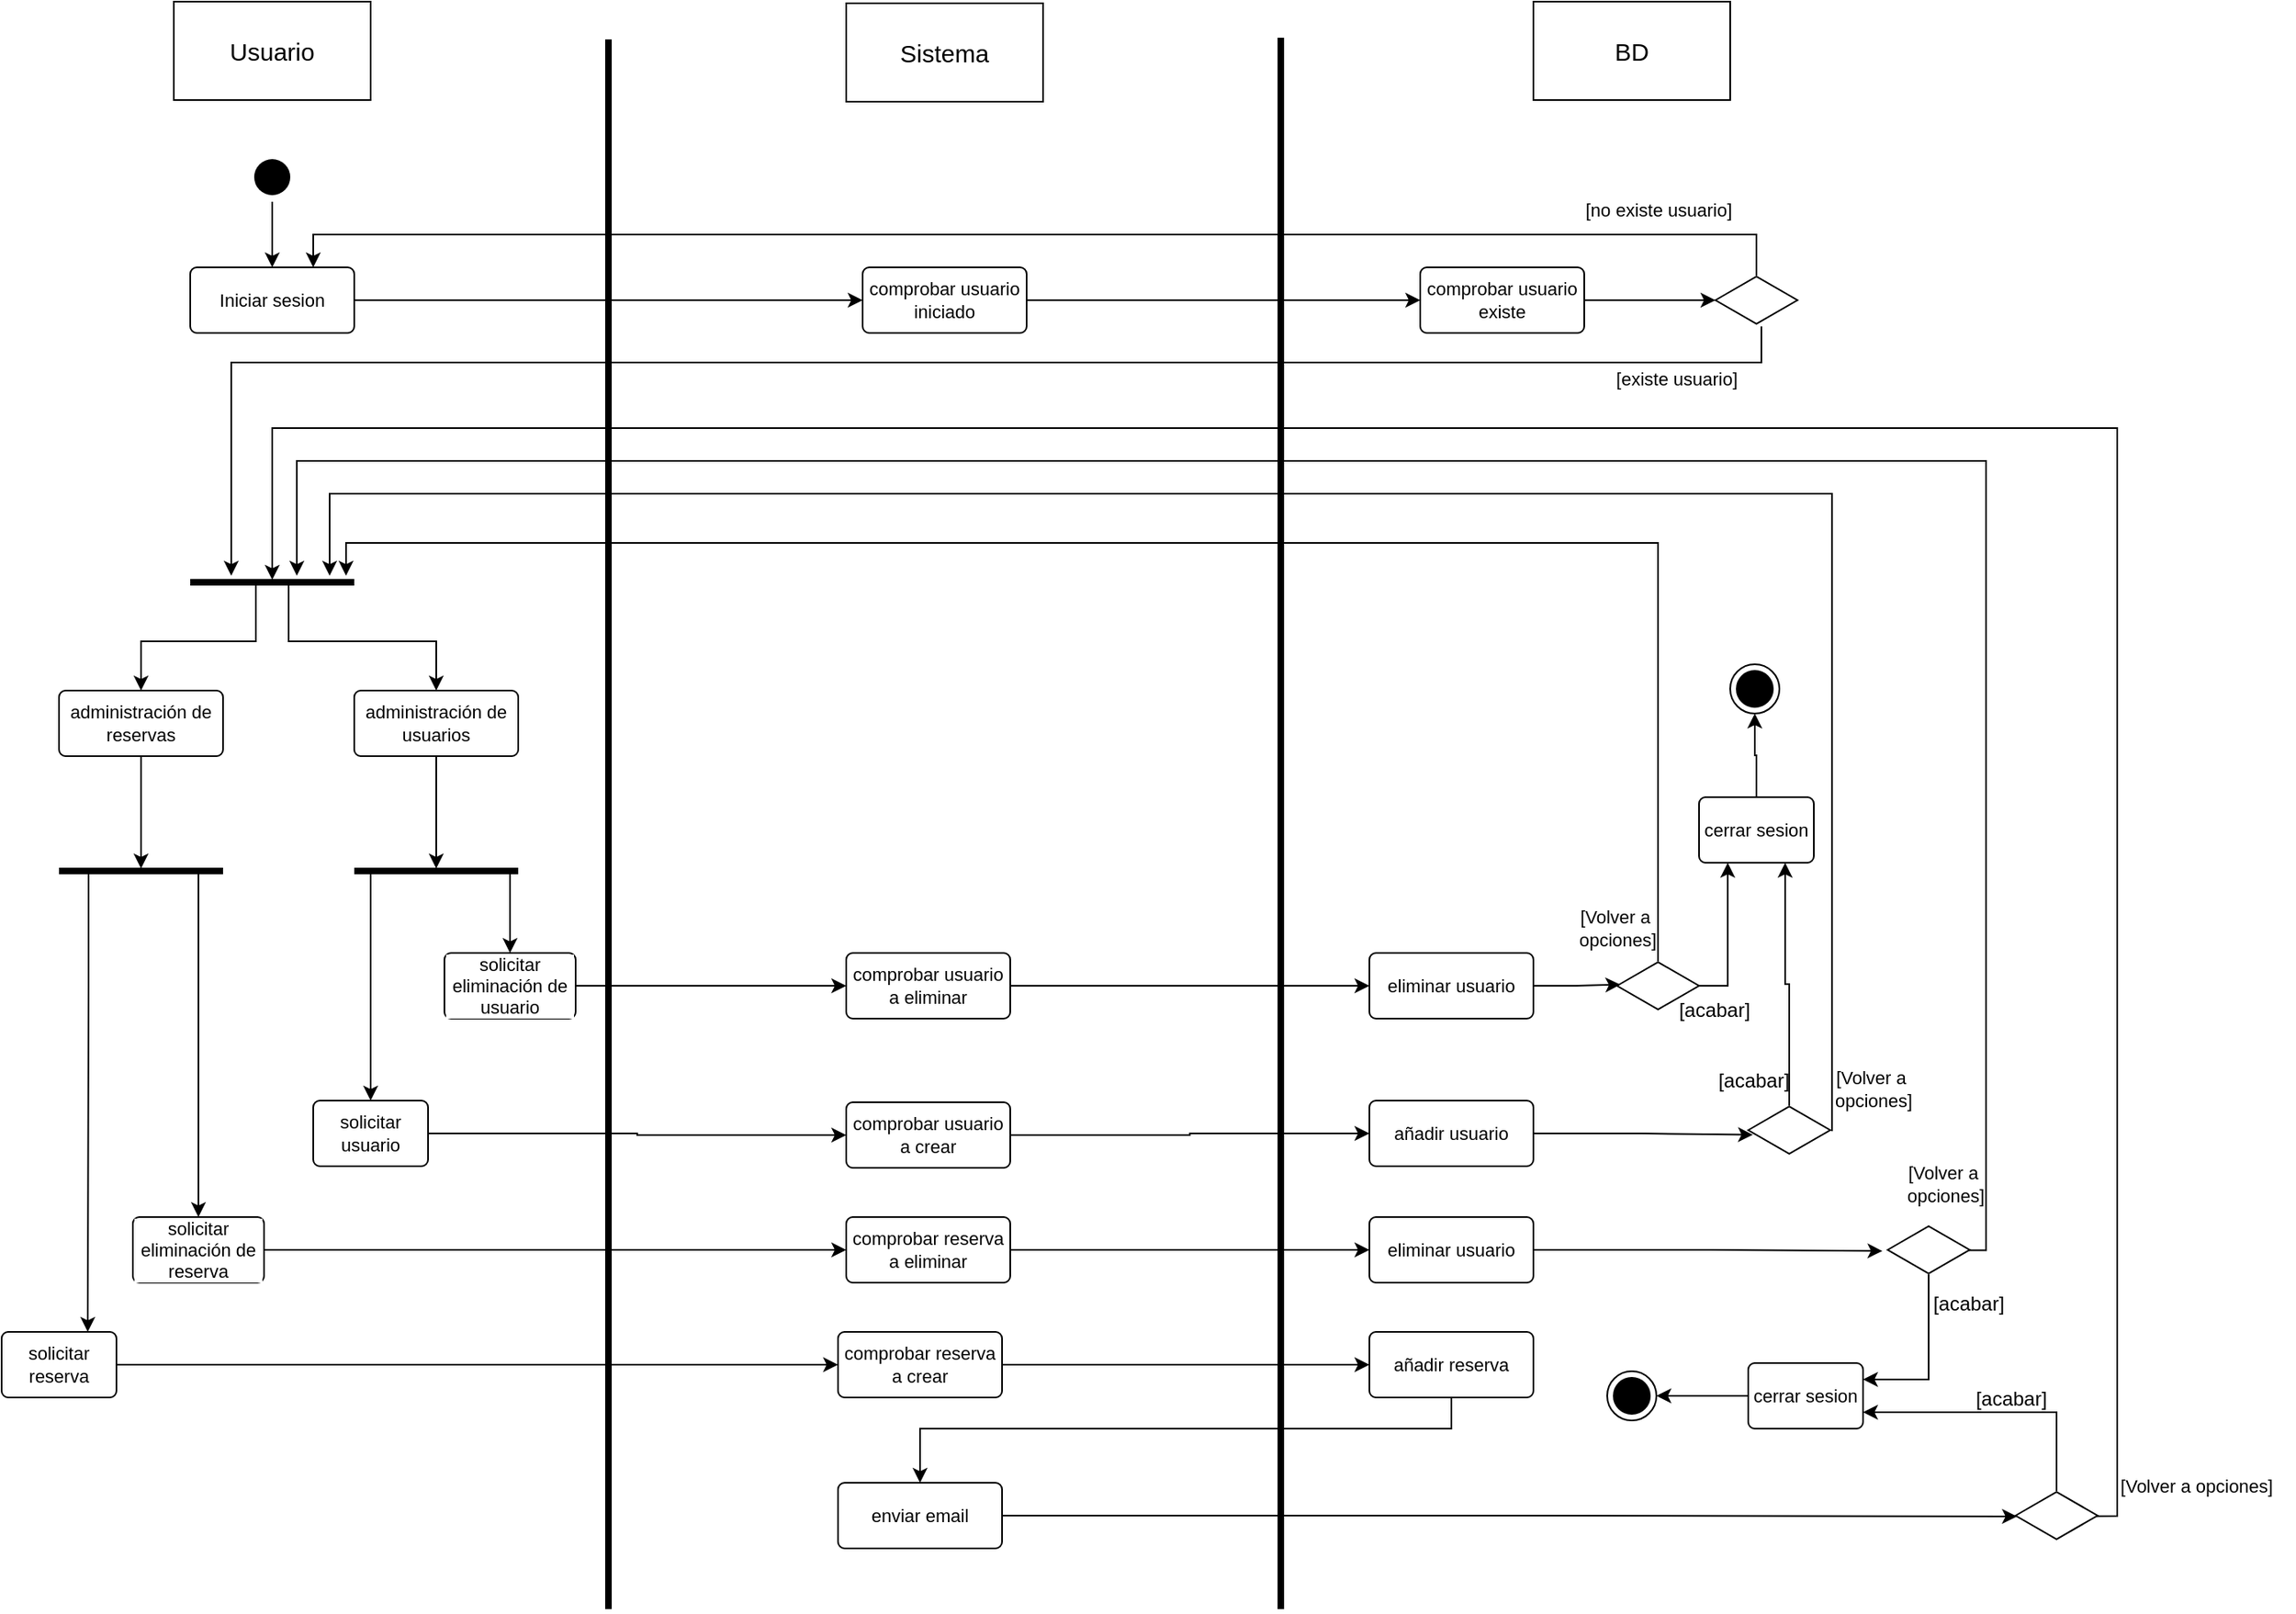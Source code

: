 <mxfile version="26.0.13">
  <diagram id="s1trBvyRT2NnaXZPGw22" name="Página-1">
    <mxGraphModel dx="1615" dy="857" grid="1" gridSize="10" guides="1" tooltips="1" connect="1" arrows="1" fold="1" page="1" pageScale="1" pageWidth="1654" pageHeight="1169" math="0" shadow="0">
      <root>
        <mxCell id="0" />
        <mxCell id="1" parent="0" />
        <mxCell id="XmOx4jlido6xDRWtF4v5-1" value="&lt;font style=&quot;font-size: 15px;&quot;&gt;Usuario&lt;/font&gt;" style="rounded=0;whiteSpace=wrap;html=1;fontFamily=Helvetica;fontSize=11;fontColor=default;labelBackgroundColor=default;" parent="1" vertex="1">
          <mxGeometry x="275" y="80" width="120" height="60" as="geometry" />
        </mxCell>
        <mxCell id="XmOx4jlido6xDRWtF4v5-2" value="&lt;font style=&quot;font-size: 15px;&quot;&gt;Sistema&lt;/font&gt;" style="rounded=0;whiteSpace=wrap;html=1;fontFamily=Helvetica;fontSize=11;fontColor=default;labelBackgroundColor=default;" parent="1" vertex="1">
          <mxGeometry x="685" y="81" width="120" height="60" as="geometry" />
        </mxCell>
        <mxCell id="XmOx4jlido6xDRWtF4v5-3" value="&lt;font style=&quot;font-size: 15px;&quot;&gt;BD&lt;/font&gt;" style="rounded=0;whiteSpace=wrap;html=1;fontFamily=Helvetica;fontSize=11;fontColor=default;labelBackgroundColor=default;" parent="1" vertex="1">
          <mxGeometry x="1104" y="80" width="120" height="60" as="geometry" />
        </mxCell>
        <mxCell id="XmOx4jlido6xDRWtF4v5-4" value="" style="line;strokeWidth=4;direction=south;html=1;perimeter=backbonePerimeter;points=[];outlineConnect=0;fontFamily=Helvetica;fontSize=11;fontColor=default;labelBackgroundColor=default;" parent="1" vertex="1">
          <mxGeometry x="535" y="103" width="10" height="957" as="geometry" />
        </mxCell>
        <mxCell id="XmOx4jlido6xDRWtF4v5-5" value="" style="line;strokeWidth=4;direction=south;html=1;perimeter=backbonePerimeter;points=[];outlineConnect=0;fontFamily=Helvetica;fontSize=11;fontColor=default;labelBackgroundColor=default;" parent="1" vertex="1">
          <mxGeometry x="945" y="102" width="10" height="958" as="geometry" />
        </mxCell>
        <mxCell id="XmOx4jlido6xDRWtF4v5-8" style="edgeStyle=orthogonalEdgeStyle;rounded=0;orthogonalLoop=1;jettySize=auto;html=1;entryX=0.5;entryY=0;entryDx=0;entryDy=0;" parent="1" source="XmOx4jlido6xDRWtF4v5-6" target="XmOx4jlido6xDRWtF4v5-7" edge="1">
          <mxGeometry relative="1" as="geometry" />
        </mxCell>
        <mxCell id="XmOx4jlido6xDRWtF4v5-6" value="" style="ellipse;html=1;shape=endState;fillColor=#000000;strokeColor=none;" parent="1" vertex="1">
          <mxGeometry x="320" y="172" width="30" height="30" as="geometry" />
        </mxCell>
        <mxCell id="XmOx4jlido6xDRWtF4v5-12" style="edgeStyle=orthogonalEdgeStyle;rounded=0;orthogonalLoop=1;jettySize=auto;html=1;entryX=0;entryY=0.5;entryDx=0;entryDy=0;" parent="1" source="XmOx4jlido6xDRWtF4v5-7" target="XmOx4jlido6xDRWtF4v5-9" edge="1">
          <mxGeometry relative="1" as="geometry" />
        </mxCell>
        <mxCell id="XmOx4jlido6xDRWtF4v5-7" value="Iniciar sesion" style="rounded=1;arcSize=10;whiteSpace=wrap;html=1;align=center;fontFamily=Helvetica;fontSize=11;fontColor=default;labelBackgroundColor=default;" parent="1" vertex="1">
          <mxGeometry x="285" y="242" width="100" height="40" as="geometry" />
        </mxCell>
        <mxCell id="XmOx4jlido6xDRWtF4v5-13" style="edgeStyle=orthogonalEdgeStyle;rounded=0;orthogonalLoop=1;jettySize=auto;html=1;" parent="1" source="XmOx4jlido6xDRWtF4v5-9" target="XmOx4jlido6xDRWtF4v5-10" edge="1">
          <mxGeometry relative="1" as="geometry" />
        </mxCell>
        <mxCell id="XmOx4jlido6xDRWtF4v5-9" value="comprobar usuario iniciado" style="rounded=1;arcSize=10;whiteSpace=wrap;html=1;align=center;fontFamily=Helvetica;fontSize=11;fontColor=default;labelBackgroundColor=default;" parent="1" vertex="1">
          <mxGeometry x="695" y="242" width="100" height="40" as="geometry" />
        </mxCell>
        <mxCell id="XmOx4jlido6xDRWtF4v5-15" value="" style="edgeStyle=orthogonalEdgeStyle;rounded=0;orthogonalLoop=1;jettySize=auto;html=1;" parent="1" source="XmOx4jlido6xDRWtF4v5-10" target="XmOx4jlido6xDRWtF4v5-11" edge="1">
          <mxGeometry relative="1" as="geometry" />
        </mxCell>
        <mxCell id="XmOx4jlido6xDRWtF4v5-10" value="comprobar usuario existe" style="rounded=1;arcSize=10;whiteSpace=wrap;html=1;align=center;fontFamily=Helvetica;fontSize=11;fontColor=default;labelBackgroundColor=default;" parent="1" vertex="1">
          <mxGeometry x="1035" y="242" width="100" height="40" as="geometry" />
        </mxCell>
        <mxCell id="XmOx4jlido6xDRWtF4v5-18" style="edgeStyle=orthogonalEdgeStyle;rounded=0;orthogonalLoop=1;jettySize=auto;html=1;entryX=0.75;entryY=0;entryDx=0;entryDy=0;" parent="1" source="XmOx4jlido6xDRWtF4v5-11" target="XmOx4jlido6xDRWtF4v5-7" edge="1">
          <mxGeometry relative="1" as="geometry">
            <Array as="points">
              <mxPoint x="1240" y="222" />
              <mxPoint x="360" y="222" />
            </Array>
          </mxGeometry>
        </mxCell>
        <mxCell id="_rjSmBFEdL-mcAWbxqCO-2" style="edgeStyle=orthogonalEdgeStyle;rounded=0;orthogonalLoop=1;jettySize=auto;html=1;exitX=0.56;exitY=1.033;exitDx=0;exitDy=0;exitPerimeter=0;" parent="1" source="XmOx4jlido6xDRWtF4v5-11" edge="1">
          <mxGeometry relative="1" as="geometry">
            <Array as="points">
              <mxPoint x="1243" y="300" />
              <mxPoint x="310" y="300" />
            </Array>
            <mxPoint x="310" y="430" as="targetPoint" />
          </mxGeometry>
        </mxCell>
        <mxCell id="XmOx4jlido6xDRWtF4v5-11" value="" style="html=1;whiteSpace=wrap;aspect=fixed;shape=isoRectangle;fontFamily=Helvetica;fontSize=11;fontColor=default;labelBackgroundColor=default;" parent="1" vertex="1">
          <mxGeometry x="1215" y="247" width="50" height="30" as="geometry" />
        </mxCell>
        <mxCell id="XmOx4jlido6xDRWtF4v5-21" value="[no existe usuario]" style="text;html=1;align=center;verticalAlign=middle;resizable=0;points=[];autosize=1;strokeColor=none;fillColor=none;fontFamily=Helvetica;fontSize=11;fontColor=default;labelBackgroundColor=default;" parent="1" vertex="1">
          <mxGeometry x="1125" y="192" width="110" height="30" as="geometry" />
        </mxCell>
        <mxCell id="_rjSmBFEdL-mcAWbxqCO-5" style="edgeStyle=orthogonalEdgeStyle;rounded=0;orthogonalLoop=1;jettySize=auto;html=1;entryX=0.5;entryY=0;entryDx=0;entryDy=0;" parent="1" source="_rjSmBFEdL-mcAWbxqCO-1" target="_rjSmBFEdL-mcAWbxqCO-4" edge="1">
          <mxGeometry relative="1" as="geometry">
            <Array as="points">
              <mxPoint x="325" y="470" />
              <mxPoint x="255" y="470" />
            </Array>
          </mxGeometry>
        </mxCell>
        <mxCell id="_rjSmBFEdL-mcAWbxqCO-6" style="edgeStyle=orthogonalEdgeStyle;rounded=0;orthogonalLoop=1;jettySize=auto;html=1;entryX=0.5;entryY=0;entryDx=0;entryDy=0;" parent="1" source="_rjSmBFEdL-mcAWbxqCO-1" target="_rjSmBFEdL-mcAWbxqCO-3" edge="1">
          <mxGeometry relative="1" as="geometry">
            <Array as="points">
              <mxPoint x="345" y="470" />
              <mxPoint x="435" y="470" />
            </Array>
          </mxGeometry>
        </mxCell>
        <mxCell id="_rjSmBFEdL-mcAWbxqCO-1" value="" style="line;strokeWidth=4;direction=south;html=1;perimeter=backbonePerimeter;points=[];outlineConnect=0;fontFamily=Helvetica;fontSize=11;fontColor=default;labelBackgroundColor=default;rotation=-90;" parent="1" vertex="1">
          <mxGeometry x="330" y="384" width="10" height="100" as="geometry" />
        </mxCell>
        <mxCell id="_rjSmBFEdL-mcAWbxqCO-10" style="edgeStyle=orthogonalEdgeStyle;rounded=0;orthogonalLoop=1;jettySize=auto;html=1;" parent="1" source="_rjSmBFEdL-mcAWbxqCO-3" target="_rjSmBFEdL-mcAWbxqCO-8" edge="1">
          <mxGeometry relative="1" as="geometry" />
        </mxCell>
        <mxCell id="_rjSmBFEdL-mcAWbxqCO-3" value="administración de usuarios" style="rounded=1;arcSize=10;whiteSpace=wrap;html=1;align=center;fontFamily=Helvetica;fontSize=11;fontColor=default;labelBackgroundColor=default;" parent="1" vertex="1">
          <mxGeometry x="385" y="500" width="100" height="40" as="geometry" />
        </mxCell>
        <mxCell id="_rjSmBFEdL-mcAWbxqCO-9" style="edgeStyle=orthogonalEdgeStyle;rounded=0;orthogonalLoop=1;jettySize=auto;html=1;" parent="1" source="_rjSmBFEdL-mcAWbxqCO-4" target="_rjSmBFEdL-mcAWbxqCO-7" edge="1">
          <mxGeometry relative="1" as="geometry" />
        </mxCell>
        <mxCell id="_rjSmBFEdL-mcAWbxqCO-4" value="administración de reservas" style="rounded=1;arcSize=10;whiteSpace=wrap;html=1;align=center;fontFamily=Helvetica;fontSize=11;fontColor=default;labelBackgroundColor=default;" parent="1" vertex="1">
          <mxGeometry x="205" y="500" width="100" height="40" as="geometry" />
        </mxCell>
        <mxCell id="_rjSmBFEdL-mcAWbxqCO-19" style="edgeStyle=orthogonalEdgeStyle;rounded=0;orthogonalLoop=1;jettySize=auto;html=1;entryX=0.5;entryY=0;entryDx=0;entryDy=0;" parent="1" source="_rjSmBFEdL-mcAWbxqCO-7" target="_rjSmBFEdL-mcAWbxqCO-17" edge="1">
          <mxGeometry relative="1" as="geometry">
            <Array as="points">
              <mxPoint x="290" y="658" />
              <mxPoint x="290" y="658" />
            </Array>
          </mxGeometry>
        </mxCell>
        <mxCell id="_rjSmBFEdL-mcAWbxqCO-53" style="edgeStyle=orthogonalEdgeStyle;rounded=0;orthogonalLoop=1;jettySize=auto;html=1;entryX=0.75;entryY=0;entryDx=0;entryDy=0;" parent="1" source="_rjSmBFEdL-mcAWbxqCO-7" target="_rjSmBFEdL-mcAWbxqCO-11" edge="1">
          <mxGeometry relative="1" as="geometry">
            <Array as="points">
              <mxPoint x="223" y="680" />
              <mxPoint x="223" y="680" />
            </Array>
          </mxGeometry>
        </mxCell>
        <mxCell id="_rjSmBFEdL-mcAWbxqCO-7" value="" style="line;strokeWidth=4;direction=south;html=1;perimeter=backbonePerimeter;points=[];outlineConnect=0;fontFamily=Helvetica;fontSize=11;fontColor=default;labelBackgroundColor=default;rotation=-90;" parent="1" vertex="1">
          <mxGeometry x="250" y="560" width="10" height="100" as="geometry" />
        </mxCell>
        <mxCell id="_rjSmBFEdL-mcAWbxqCO-20" style="edgeStyle=orthogonalEdgeStyle;rounded=0;orthogonalLoop=1;jettySize=auto;html=1;entryX=0.5;entryY=0;entryDx=0;entryDy=0;" parent="1" source="_rjSmBFEdL-mcAWbxqCO-8" target="_rjSmBFEdL-mcAWbxqCO-14" edge="1">
          <mxGeometry relative="1" as="geometry">
            <Array as="points">
              <mxPoint x="395" y="628" />
              <mxPoint x="395" y="628" />
            </Array>
          </mxGeometry>
        </mxCell>
        <mxCell id="_rjSmBFEdL-mcAWbxqCO-21" style="edgeStyle=orthogonalEdgeStyle;rounded=0;orthogonalLoop=1;jettySize=auto;html=1;entryX=0.5;entryY=0;entryDx=0;entryDy=0;" parent="1" source="_rjSmBFEdL-mcAWbxqCO-8" target="_rjSmBFEdL-mcAWbxqCO-15" edge="1">
          <mxGeometry relative="1" as="geometry">
            <Array as="points">
              <mxPoint x="480" y="628" />
              <mxPoint x="480" y="628" />
            </Array>
          </mxGeometry>
        </mxCell>
        <mxCell id="_rjSmBFEdL-mcAWbxqCO-8" value="" style="line;strokeWidth=4;direction=south;html=1;perimeter=backbonePerimeter;points=[];outlineConnect=0;fontFamily=Helvetica;fontSize=11;fontColor=default;labelBackgroundColor=default;rotation=-90;" parent="1" vertex="1">
          <mxGeometry x="430" y="560" width="10" height="100" as="geometry" />
        </mxCell>
        <mxCell id="_rjSmBFEdL-mcAWbxqCO-54" style="edgeStyle=orthogonalEdgeStyle;rounded=0;orthogonalLoop=1;jettySize=auto;html=1;entryX=0;entryY=0.5;entryDx=0;entryDy=0;" parent="1" source="_rjSmBFEdL-mcAWbxqCO-11" target="_rjSmBFEdL-mcAWbxqCO-25" edge="1">
          <mxGeometry relative="1" as="geometry" />
        </mxCell>
        <mxCell id="_rjSmBFEdL-mcAWbxqCO-11" value="solicitar reserva" style="rounded=1;arcSize=10;whiteSpace=wrap;html=1;align=center;fontFamily=Helvetica;fontSize=11;fontColor=default;labelBackgroundColor=default;" parent="1" vertex="1">
          <mxGeometry x="170" y="891" width="70" height="40" as="geometry" />
        </mxCell>
        <mxCell id="_rjSmBFEdL-mcAWbxqCO-38" style="edgeStyle=orthogonalEdgeStyle;rounded=0;orthogonalLoop=1;jettySize=auto;html=1;entryX=0;entryY=0.5;entryDx=0;entryDy=0;" parent="1" source="_rjSmBFEdL-mcAWbxqCO-14" target="_rjSmBFEdL-mcAWbxqCO-37" edge="1">
          <mxGeometry relative="1" as="geometry" />
        </mxCell>
        <mxCell id="_rjSmBFEdL-mcAWbxqCO-14" value="solicitar usuario" style="rounded=1;arcSize=10;whiteSpace=wrap;html=1;align=center;fontFamily=Helvetica;fontSize=11;fontColor=default;labelBackgroundColor=default;" parent="1" vertex="1">
          <mxGeometry x="360" y="750" width="70" height="40" as="geometry" />
        </mxCell>
        <mxCell id="_rjSmBFEdL-mcAWbxqCO-26" style="edgeStyle=orthogonalEdgeStyle;rounded=0;orthogonalLoop=1;jettySize=auto;html=1;entryX=0;entryY=0.5;entryDx=0;entryDy=0;" parent="1" source="_rjSmBFEdL-mcAWbxqCO-15" target="_rjSmBFEdL-mcAWbxqCO-22" edge="1">
          <mxGeometry relative="1" as="geometry" />
        </mxCell>
        <mxCell id="_rjSmBFEdL-mcAWbxqCO-15" value="solicitar eliminación de usuario" style="rounded=1;arcSize=10;whiteSpace=wrap;html=1;align=center;fontFamily=Helvetica;fontSize=11;fontColor=default;labelBackgroundColor=default;" parent="1" vertex="1">
          <mxGeometry x="440" y="660" width="80" height="40" as="geometry" />
        </mxCell>
        <mxCell id="_rjSmBFEdL-mcAWbxqCO-46" style="edgeStyle=orthogonalEdgeStyle;rounded=0;orthogonalLoop=1;jettySize=auto;html=1;entryX=0;entryY=0.5;entryDx=0;entryDy=0;" parent="1" source="_rjSmBFEdL-mcAWbxqCO-17" target="_rjSmBFEdL-mcAWbxqCO-45" edge="1">
          <mxGeometry relative="1" as="geometry" />
        </mxCell>
        <mxCell id="_rjSmBFEdL-mcAWbxqCO-17" value="solicitar eliminación de reserva" style="rounded=1;arcSize=10;whiteSpace=wrap;html=1;align=center;fontFamily=Helvetica;fontSize=11;fontColor=default;labelBackgroundColor=default;" parent="1" vertex="1">
          <mxGeometry x="250" y="821" width="80" height="40" as="geometry" />
        </mxCell>
        <mxCell id="_rjSmBFEdL-mcAWbxqCO-28" style="edgeStyle=orthogonalEdgeStyle;rounded=0;orthogonalLoop=1;jettySize=auto;html=1;entryX=0;entryY=0.5;entryDx=0;entryDy=0;" parent="1" source="_rjSmBFEdL-mcAWbxqCO-22" target="_rjSmBFEdL-mcAWbxqCO-27" edge="1">
          <mxGeometry relative="1" as="geometry" />
        </mxCell>
        <mxCell id="_rjSmBFEdL-mcAWbxqCO-22" value="comprobar usuario&lt;div&gt;a eliminar&lt;/div&gt;" style="rounded=1;arcSize=10;whiteSpace=wrap;html=1;align=center;fontFamily=Helvetica;fontSize=11;fontColor=default;labelBackgroundColor=default;" parent="1" vertex="1">
          <mxGeometry x="685" y="660" width="100" height="40" as="geometry" />
        </mxCell>
        <mxCell id="_rjSmBFEdL-mcAWbxqCO-58" style="edgeStyle=orthogonalEdgeStyle;rounded=0;orthogonalLoop=1;jettySize=auto;html=1;entryX=0;entryY=0.5;entryDx=0;entryDy=0;" parent="1" source="_rjSmBFEdL-mcAWbxqCO-25" target="_rjSmBFEdL-mcAWbxqCO-55" edge="1">
          <mxGeometry relative="1" as="geometry" />
        </mxCell>
        <mxCell id="_rjSmBFEdL-mcAWbxqCO-25" value="comprobar reserva a crear" style="rounded=1;arcSize=10;whiteSpace=wrap;html=1;align=center;fontFamily=Helvetica;fontSize=11;fontColor=default;labelBackgroundColor=default;" parent="1" vertex="1">
          <mxGeometry x="680" y="891" width="100" height="40" as="geometry" />
        </mxCell>
        <mxCell id="_rjSmBFEdL-mcAWbxqCO-27" value="eliminar usuario" style="rounded=1;arcSize=10;whiteSpace=wrap;html=1;align=center;fontFamily=Helvetica;fontSize=11;fontColor=default;labelBackgroundColor=default;" parent="1" vertex="1">
          <mxGeometry x="1004" y="660" width="100" height="40" as="geometry" />
        </mxCell>
        <mxCell id="_rjSmBFEdL-mcAWbxqCO-36" style="edgeStyle=orthogonalEdgeStyle;rounded=0;orthogonalLoop=1;jettySize=auto;html=1;" parent="1" source="_rjSmBFEdL-mcAWbxqCO-29" edge="1">
          <mxGeometry relative="1" as="geometry">
            <mxPoint x="380" y="430" as="targetPoint" />
            <Array as="points">
              <mxPoint x="1180" y="410" />
              <mxPoint x="380" y="410" />
            </Array>
          </mxGeometry>
        </mxCell>
        <mxCell id="_rjSmBFEdL-mcAWbxqCO-73" style="edgeStyle=orthogonalEdgeStyle;rounded=0;orthogonalLoop=1;jettySize=auto;html=1;entryX=0.25;entryY=1;entryDx=0;entryDy=0;" parent="1" source="_rjSmBFEdL-mcAWbxqCO-29" target="_rjSmBFEdL-mcAWbxqCO-66" edge="1">
          <mxGeometry relative="1" as="geometry">
            <Array as="points">
              <mxPoint x="1223" y="680" />
            </Array>
          </mxGeometry>
        </mxCell>
        <mxCell id="_rjSmBFEdL-mcAWbxqCO-29" value="" style="html=1;whiteSpace=wrap;aspect=fixed;shape=isoRectangle;fontFamily=Helvetica;fontSize=11;fontColor=default;labelBackgroundColor=default;" parent="1" vertex="1">
          <mxGeometry x="1155" y="665" width="50" height="30" as="geometry" />
        </mxCell>
        <mxCell id="_rjSmBFEdL-mcAWbxqCO-30" style="edgeStyle=orthogonalEdgeStyle;rounded=0;orthogonalLoop=1;jettySize=auto;html=1;entryX=0.04;entryY=0.475;entryDx=0;entryDy=0;entryPerimeter=0;" parent="1" source="_rjSmBFEdL-mcAWbxqCO-27" target="_rjSmBFEdL-mcAWbxqCO-29" edge="1">
          <mxGeometry relative="1" as="geometry" />
        </mxCell>
        <mxCell id="_rjSmBFEdL-mcAWbxqCO-41" style="edgeStyle=orthogonalEdgeStyle;rounded=0;orthogonalLoop=1;jettySize=auto;html=1;entryX=0;entryY=0.5;entryDx=0;entryDy=0;" parent="1" source="_rjSmBFEdL-mcAWbxqCO-37" target="_rjSmBFEdL-mcAWbxqCO-39" edge="1">
          <mxGeometry relative="1" as="geometry" />
        </mxCell>
        <mxCell id="_rjSmBFEdL-mcAWbxqCO-37" value="comprobar usuario a crear" style="rounded=1;arcSize=10;whiteSpace=wrap;html=1;align=center;fontFamily=Helvetica;fontSize=11;fontColor=default;labelBackgroundColor=default;" parent="1" vertex="1">
          <mxGeometry x="685" y="751" width="100" height="40" as="geometry" />
        </mxCell>
        <mxCell id="_rjSmBFEdL-mcAWbxqCO-39" value="añadir usuario" style="rounded=1;arcSize=10;whiteSpace=wrap;html=1;align=center;fontFamily=Helvetica;fontSize=11;fontColor=default;labelBackgroundColor=default;" parent="1" vertex="1">
          <mxGeometry x="1004" y="750" width="100" height="40" as="geometry" />
        </mxCell>
        <mxCell id="_rjSmBFEdL-mcAWbxqCO-44" style="edgeStyle=orthogonalEdgeStyle;rounded=0;orthogonalLoop=1;jettySize=auto;html=1;exitX=1.022;exitY=0.519;exitDx=0;exitDy=0;exitPerimeter=0;" parent="1" source="_rjSmBFEdL-mcAWbxqCO-40" edge="1">
          <mxGeometry relative="1" as="geometry">
            <Array as="points">
              <mxPoint x="1286" y="380" />
              <mxPoint x="370" y="380" />
            </Array>
            <mxPoint x="370" y="430" as="targetPoint" />
          </mxGeometry>
        </mxCell>
        <mxCell id="_rjSmBFEdL-mcAWbxqCO-72" style="edgeStyle=orthogonalEdgeStyle;rounded=0;orthogonalLoop=1;jettySize=auto;html=1;entryX=0.75;entryY=1;entryDx=0;entryDy=0;" parent="1" source="_rjSmBFEdL-mcAWbxqCO-40" target="_rjSmBFEdL-mcAWbxqCO-66" edge="1">
          <mxGeometry relative="1" as="geometry" />
        </mxCell>
        <mxCell id="_rjSmBFEdL-mcAWbxqCO-40" value="" style="html=1;whiteSpace=wrap;aspect=fixed;shape=isoRectangle;fontFamily=Helvetica;fontSize=11;fontColor=default;labelBackgroundColor=default;" parent="1" vertex="1">
          <mxGeometry x="1235" y="753" width="50" height="30" as="geometry" />
        </mxCell>
        <mxCell id="_rjSmBFEdL-mcAWbxqCO-43" style="edgeStyle=orthogonalEdgeStyle;rounded=0;orthogonalLoop=1;jettySize=auto;html=1;entryX=0.057;entryY=0.595;entryDx=0;entryDy=0;entryPerimeter=0;" parent="1" source="_rjSmBFEdL-mcAWbxqCO-39" target="_rjSmBFEdL-mcAWbxqCO-40" edge="1">
          <mxGeometry relative="1" as="geometry" />
        </mxCell>
        <mxCell id="_rjSmBFEdL-mcAWbxqCO-48" style="edgeStyle=orthogonalEdgeStyle;rounded=0;orthogonalLoop=1;jettySize=auto;html=1;entryX=0;entryY=0.5;entryDx=0;entryDy=0;" parent="1" source="_rjSmBFEdL-mcAWbxqCO-45" target="_rjSmBFEdL-mcAWbxqCO-47" edge="1">
          <mxGeometry relative="1" as="geometry" />
        </mxCell>
        <mxCell id="_rjSmBFEdL-mcAWbxqCO-45" value="comprobar reserva&lt;div&gt;a eliminar&lt;/div&gt;" style="rounded=1;arcSize=10;whiteSpace=wrap;html=1;align=center;fontFamily=Helvetica;fontSize=11;fontColor=default;labelBackgroundColor=default;" parent="1" vertex="1">
          <mxGeometry x="685" y="821" width="100" height="40" as="geometry" />
        </mxCell>
        <mxCell id="_rjSmBFEdL-mcAWbxqCO-47" value="eliminar usuario" style="rounded=1;arcSize=10;whiteSpace=wrap;html=1;align=center;fontFamily=Helvetica;fontSize=11;fontColor=default;labelBackgroundColor=default;" parent="1" vertex="1">
          <mxGeometry x="1004" y="821" width="100" height="40" as="geometry" />
        </mxCell>
        <mxCell id="_rjSmBFEdL-mcAWbxqCO-51" style="edgeStyle=orthogonalEdgeStyle;rounded=0;orthogonalLoop=1;jettySize=auto;html=1;exitX=0.985;exitY=0.507;exitDx=0;exitDy=0;exitPerimeter=0;" parent="1" source="_rjSmBFEdL-mcAWbxqCO-49" edge="1">
          <mxGeometry relative="1" as="geometry">
            <Array as="points">
              <mxPoint x="1380" y="841" />
              <mxPoint x="1380" y="360" />
              <mxPoint x="350" y="360" />
            </Array>
            <mxPoint x="350" y="430" as="targetPoint" />
          </mxGeometry>
        </mxCell>
        <mxCell id="_rjSmBFEdL-mcAWbxqCO-75" style="edgeStyle=orthogonalEdgeStyle;rounded=0;orthogonalLoop=1;jettySize=auto;html=1;entryX=1;entryY=0.25;entryDx=0;entryDy=0;" parent="1" source="_rjSmBFEdL-mcAWbxqCO-49" target="_rjSmBFEdL-mcAWbxqCO-74" edge="1">
          <mxGeometry relative="1" as="geometry">
            <Array as="points">
              <mxPoint x="1345" y="920" />
            </Array>
          </mxGeometry>
        </mxCell>
        <mxCell id="_rjSmBFEdL-mcAWbxqCO-49" value="" style="html=1;whiteSpace=wrap;aspect=fixed;shape=isoRectangle;fontFamily=Helvetica;fontSize=11;fontColor=default;labelBackgroundColor=default;" parent="1" vertex="1">
          <mxGeometry x="1320" y="826" width="50" height="30" as="geometry" />
        </mxCell>
        <mxCell id="_rjSmBFEdL-mcAWbxqCO-50" style="edgeStyle=orthogonalEdgeStyle;rounded=0;orthogonalLoop=1;jettySize=auto;html=1;entryX=-0.064;entryY=0.523;entryDx=0;entryDy=0;entryPerimeter=0;" parent="1" source="_rjSmBFEdL-mcAWbxqCO-47" target="_rjSmBFEdL-mcAWbxqCO-49" edge="1">
          <mxGeometry relative="1" as="geometry" />
        </mxCell>
        <mxCell id="_rjSmBFEdL-mcAWbxqCO-61" style="edgeStyle=orthogonalEdgeStyle;rounded=0;orthogonalLoop=1;jettySize=auto;html=1;entryX=0.5;entryY=0;entryDx=0;entryDy=0;" parent="1" source="_rjSmBFEdL-mcAWbxqCO-55" target="_rjSmBFEdL-mcAWbxqCO-56" edge="1">
          <mxGeometry relative="1" as="geometry">
            <Array as="points">
              <mxPoint x="1054" y="950" />
              <mxPoint x="730" y="950" />
            </Array>
          </mxGeometry>
        </mxCell>
        <mxCell id="_rjSmBFEdL-mcAWbxqCO-55" value="añadir reserva" style="rounded=1;arcSize=10;whiteSpace=wrap;html=1;align=center;fontFamily=Helvetica;fontSize=11;fontColor=default;labelBackgroundColor=default;" parent="1" vertex="1">
          <mxGeometry x="1004" y="891" width="100" height="40" as="geometry" />
        </mxCell>
        <mxCell id="_rjSmBFEdL-mcAWbxqCO-56" value="enviar email" style="rounded=1;arcSize=10;whiteSpace=wrap;html=1;align=center;fontFamily=Helvetica;fontSize=11;fontColor=default;labelBackgroundColor=default;" parent="1" vertex="1">
          <mxGeometry x="680" y="983" width="100" height="40" as="geometry" />
        </mxCell>
        <mxCell id="_rjSmBFEdL-mcAWbxqCO-63" style="edgeStyle=orthogonalEdgeStyle;rounded=0;orthogonalLoop=1;jettySize=auto;html=1;exitX=0.962;exitY=0.511;exitDx=0;exitDy=0;exitPerimeter=0;" parent="1" source="_rjSmBFEdL-mcAWbxqCO-57" target="_rjSmBFEdL-mcAWbxqCO-1" edge="1">
          <mxGeometry relative="1" as="geometry">
            <Array as="points">
              <mxPoint x="1460" y="1003" />
              <mxPoint x="1460" y="340" />
              <mxPoint x="335" y="340" />
            </Array>
          </mxGeometry>
        </mxCell>
        <mxCell id="_rjSmBFEdL-mcAWbxqCO-76" style="edgeStyle=orthogonalEdgeStyle;rounded=0;orthogonalLoop=1;jettySize=auto;html=1;entryX=1;entryY=0.75;entryDx=0;entryDy=0;" parent="1" source="_rjSmBFEdL-mcAWbxqCO-57" target="_rjSmBFEdL-mcAWbxqCO-74" edge="1">
          <mxGeometry relative="1" as="geometry">
            <Array as="points">
              <mxPoint x="1423" y="940" />
            </Array>
          </mxGeometry>
        </mxCell>
        <mxCell id="_rjSmBFEdL-mcAWbxqCO-57" value="" style="html=1;whiteSpace=wrap;aspect=fixed;shape=isoRectangle;fontFamily=Helvetica;fontSize=11;fontColor=default;labelBackgroundColor=default;" parent="1" vertex="1">
          <mxGeometry x="1398" y="988" width="50" height="30" as="geometry" />
        </mxCell>
        <mxCell id="_rjSmBFEdL-mcAWbxqCO-62" style="edgeStyle=orthogonalEdgeStyle;rounded=0;orthogonalLoop=1;jettySize=auto;html=1;entryX=0.017;entryY=0.518;entryDx=0;entryDy=0;entryPerimeter=0;" parent="1" source="_rjSmBFEdL-mcAWbxqCO-56" target="_rjSmBFEdL-mcAWbxqCO-57" edge="1">
          <mxGeometry relative="1" as="geometry" />
        </mxCell>
        <mxCell id="_rjSmBFEdL-mcAWbxqCO-71" style="edgeStyle=orthogonalEdgeStyle;rounded=0;orthogonalLoop=1;jettySize=auto;html=1;entryX=0.5;entryY=1;entryDx=0;entryDy=0;" parent="1" source="_rjSmBFEdL-mcAWbxqCO-66" target="_rjSmBFEdL-mcAWbxqCO-68" edge="1">
          <mxGeometry relative="1" as="geometry" />
        </mxCell>
        <mxCell id="_rjSmBFEdL-mcAWbxqCO-66" value="cerrar sesion" style="rounded=1;arcSize=10;whiteSpace=wrap;html=1;align=center;fontFamily=Helvetica;fontSize=11;fontColor=default;labelBackgroundColor=default;" parent="1" vertex="1">
          <mxGeometry x="1205" y="565" width="70" height="40" as="geometry" />
        </mxCell>
        <mxCell id="_rjSmBFEdL-mcAWbxqCO-68" value="" style="ellipse;html=1;shape=endState;fillColor=#000000;strokeColor=default;" parent="1" vertex="1">
          <mxGeometry x="1224" y="484" width="30" height="30" as="geometry" />
        </mxCell>
        <mxCell id="_rjSmBFEdL-mcAWbxqCO-78" style="edgeStyle=orthogonalEdgeStyle;rounded=0;orthogonalLoop=1;jettySize=auto;html=1;entryX=1;entryY=0.5;entryDx=0;entryDy=0;" parent="1" source="_rjSmBFEdL-mcAWbxqCO-74" target="_rjSmBFEdL-mcAWbxqCO-77" edge="1">
          <mxGeometry relative="1" as="geometry" />
        </mxCell>
        <mxCell id="_rjSmBFEdL-mcAWbxqCO-74" value="cerrar sesion" style="rounded=1;arcSize=10;whiteSpace=wrap;html=1;align=center;fontFamily=Helvetica;fontSize=11;fontColor=default;labelBackgroundColor=default;" parent="1" vertex="1">
          <mxGeometry x="1235" y="910" width="70" height="40" as="geometry" />
        </mxCell>
        <mxCell id="_rjSmBFEdL-mcAWbxqCO-77" value="" style="ellipse;html=1;shape=endState;fillColor=#000000;strokeColor=default;" parent="1" vertex="1">
          <mxGeometry x="1149" y="915" width="30" height="30" as="geometry" />
        </mxCell>
        <mxCell id="_rjSmBFEdL-mcAWbxqCO-81" value="[existe usuario]" style="text;html=1;align=center;verticalAlign=middle;resizable=0;points=[];autosize=1;strokeColor=none;fillColor=none;fontFamily=Helvetica;fontSize=11;fontColor=default;labelBackgroundColor=default;" parent="1" vertex="1">
          <mxGeometry x="1141" y="295" width="100" height="30" as="geometry" />
        </mxCell>
        <mxCell id="_rjSmBFEdL-mcAWbxqCO-82" value="[acabar]" style="text;html=1;align=center;verticalAlign=middle;resizable=0;points=[];autosize=1;strokeColor=none;fillColor=none;" parent="1" vertex="1">
          <mxGeometry x="1179" y="680" width="70" height="30" as="geometry" />
        </mxCell>
        <mxCell id="_rjSmBFEdL-mcAWbxqCO-83" value="[acabar]" style="text;html=1;align=center;verticalAlign=middle;resizable=0;points=[];autosize=1;strokeColor=none;fillColor=none;" parent="1" vertex="1">
          <mxGeometry x="1203" y="723" width="70" height="30" as="geometry" />
        </mxCell>
        <mxCell id="_rjSmBFEdL-mcAWbxqCO-84" value="[acabar]" style="text;html=1;align=center;verticalAlign=middle;resizable=0;points=[];autosize=1;strokeColor=none;fillColor=none;" parent="1" vertex="1">
          <mxGeometry x="1334" y="859" width="70" height="30" as="geometry" />
        </mxCell>
        <mxCell id="_rjSmBFEdL-mcAWbxqCO-85" value="[acabar]" style="text;html=1;align=center;verticalAlign=middle;resizable=0;points=[];autosize=1;strokeColor=none;fillColor=none;" parent="1" vertex="1">
          <mxGeometry x="1360" y="917" width="70" height="30" as="geometry" />
        </mxCell>
        <mxCell id="_rjSmBFEdL-mcAWbxqCO-86" value="[Volver a opciones]" style="text;html=1;align=center;verticalAlign=middle;resizable=0;points=[];autosize=1;strokeColor=none;fillColor=none;fontFamily=Helvetica;fontSize=11;fontColor=default;labelBackgroundColor=default;" parent="1" vertex="1">
          <mxGeometry x="1448" y="970" width="120" height="30" as="geometry" />
        </mxCell>
        <mxCell id="_rjSmBFEdL-mcAWbxqCO-87" value="[Volver a&amp;nbsp;&lt;div&gt;opciones]&lt;/div&gt;" style="text;html=1;align=center;verticalAlign=middle;resizable=0;points=[];autosize=1;strokeColor=none;fillColor=none;fontFamily=Helvetica;fontSize=11;fontColor=default;labelBackgroundColor=default;" parent="1" vertex="1">
          <mxGeometry x="1320" y="781" width="70" height="40" as="geometry" />
        </mxCell>
        <mxCell id="_rjSmBFEdL-mcAWbxqCO-88" value="[Volver a&amp;nbsp;&lt;div&gt;opciones]&lt;/div&gt;" style="text;html=1;align=center;verticalAlign=middle;resizable=0;points=[];autosize=1;strokeColor=none;fillColor=none;fontFamily=Helvetica;fontSize=11;fontColor=default;labelBackgroundColor=default;" parent="1" vertex="1">
          <mxGeometry x="1276" y="723" width="70" height="40" as="geometry" />
        </mxCell>
        <mxCell id="_rjSmBFEdL-mcAWbxqCO-89" value="[Volver a&amp;nbsp;&lt;div&gt;opciones]&lt;/div&gt;" style="text;html=1;align=center;verticalAlign=middle;resizable=0;points=[];autosize=1;strokeColor=none;fillColor=none;fontFamily=Helvetica;fontSize=11;fontColor=default;labelBackgroundColor=default;" parent="1" vertex="1">
          <mxGeometry x="1120" y="625" width="70" height="40" as="geometry" />
        </mxCell>
      </root>
    </mxGraphModel>
  </diagram>
</mxfile>
